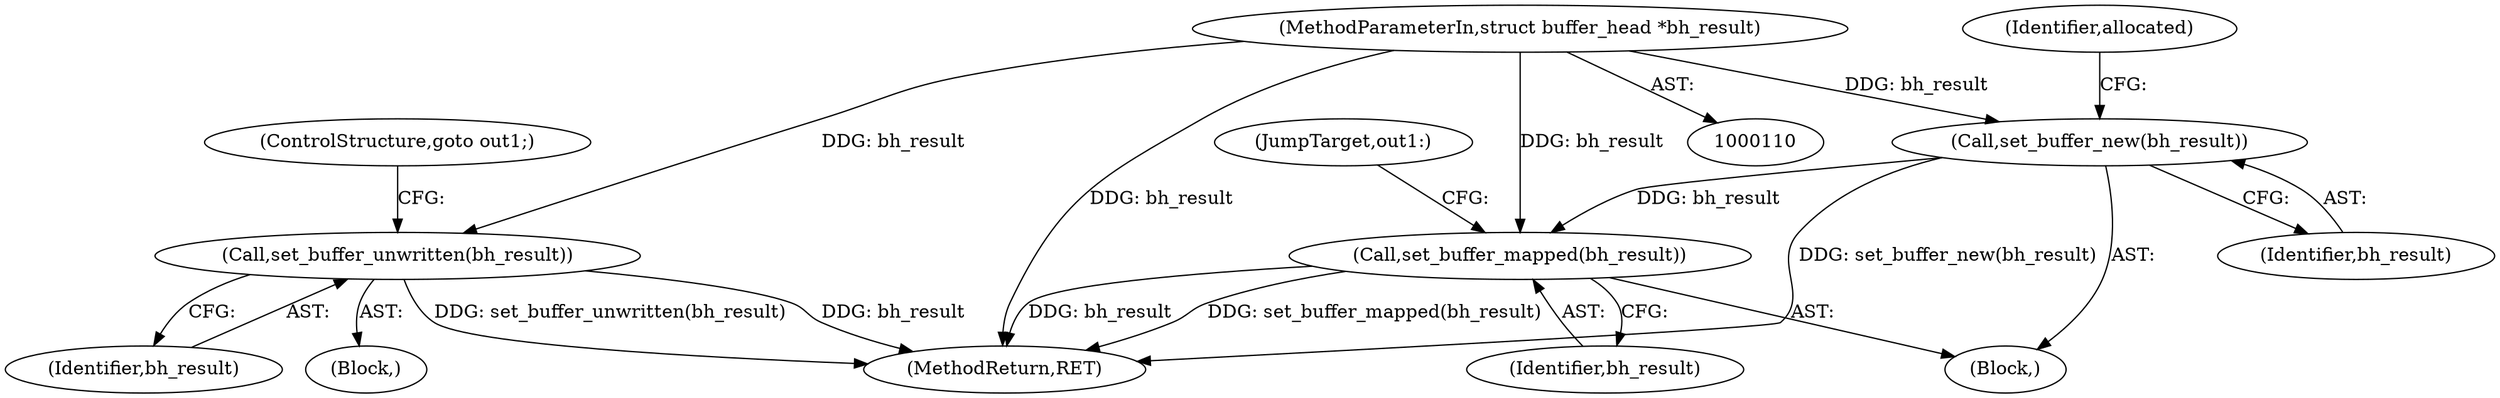 digraph "0_linux_744692dc059845b2a3022119871846e74d4f6e11_0@pointer" {
"1000118" [label="(MethodParameterIn,struct buffer_head *bh_result)"];
"1000208" [label="(Call,set_buffer_unwritten(bh_result))"];
"1000241" [label="(Call,set_buffer_new(bh_result))"];
"1000272" [label="(Call,set_buffer_mapped(bh_result))"];
"1000208" [label="(Call,set_buffer_unwritten(bh_result))"];
"1000241" [label="(Call,set_buffer_new(bh_result))"];
"1000118" [label="(MethodParameterIn,struct buffer_head *bh_result)"];
"1000274" [label="(JumpTarget,out1:)"];
"1000242" [label="(Identifier,bh_result)"];
"1000120" [label="(Block,)"];
"1000209" [label="(Identifier,bh_result)"];
"1000207" [label="(Block,)"];
"1000273" [label="(Identifier,bh_result)"];
"1000210" [label="(ControlStructure,goto out1;)"];
"1000312" [label="(MethodReturn,RET)"];
"1000245" [label="(Identifier,allocated)"];
"1000272" [label="(Call,set_buffer_mapped(bh_result))"];
"1000118" -> "1000110"  [label="AST: "];
"1000118" -> "1000312"  [label="DDG: bh_result"];
"1000118" -> "1000208"  [label="DDG: bh_result"];
"1000118" -> "1000241"  [label="DDG: bh_result"];
"1000118" -> "1000272"  [label="DDG: bh_result"];
"1000208" -> "1000207"  [label="AST: "];
"1000208" -> "1000209"  [label="CFG: "];
"1000209" -> "1000208"  [label="AST: "];
"1000210" -> "1000208"  [label="CFG: "];
"1000208" -> "1000312"  [label="DDG: bh_result"];
"1000208" -> "1000312"  [label="DDG: set_buffer_unwritten(bh_result)"];
"1000241" -> "1000120"  [label="AST: "];
"1000241" -> "1000242"  [label="CFG: "];
"1000242" -> "1000241"  [label="AST: "];
"1000245" -> "1000241"  [label="CFG: "];
"1000241" -> "1000312"  [label="DDG: set_buffer_new(bh_result)"];
"1000241" -> "1000272"  [label="DDG: bh_result"];
"1000272" -> "1000120"  [label="AST: "];
"1000272" -> "1000273"  [label="CFG: "];
"1000273" -> "1000272"  [label="AST: "];
"1000274" -> "1000272"  [label="CFG: "];
"1000272" -> "1000312"  [label="DDG: bh_result"];
"1000272" -> "1000312"  [label="DDG: set_buffer_mapped(bh_result)"];
}
